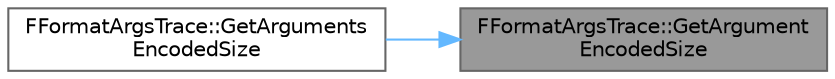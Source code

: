 digraph "FFormatArgsTrace::GetArgumentEncodedSize"
{
 // INTERACTIVE_SVG=YES
 // LATEX_PDF_SIZE
  bgcolor="transparent";
  edge [fontname=Helvetica,fontsize=10,labelfontname=Helvetica,labelfontsize=10];
  node [fontname=Helvetica,fontsize=10,shape=box,height=0.2,width=0.4];
  rankdir="RL";
  Node1 [id="Node000001",label="FFormatArgsTrace::GetArgument\lEncodedSize",height=0.2,width=0.4,color="gray40", fillcolor="grey60", style="filled", fontcolor="black",tooltip=" "];
  Node1 -> Node2 [id="edge1_Node000001_Node000002",dir="back",color="steelblue1",style="solid",tooltip=" "];
  Node2 [id="Node000002",label="FFormatArgsTrace::GetArguments\lEncodedSize",height=0.2,width=0.4,color="grey40", fillcolor="white", style="filled",URL="$db/d82/structFFormatArgsTrace.html#a08783e48520cadd3966fea6e320289e4",tooltip=" "];
}
